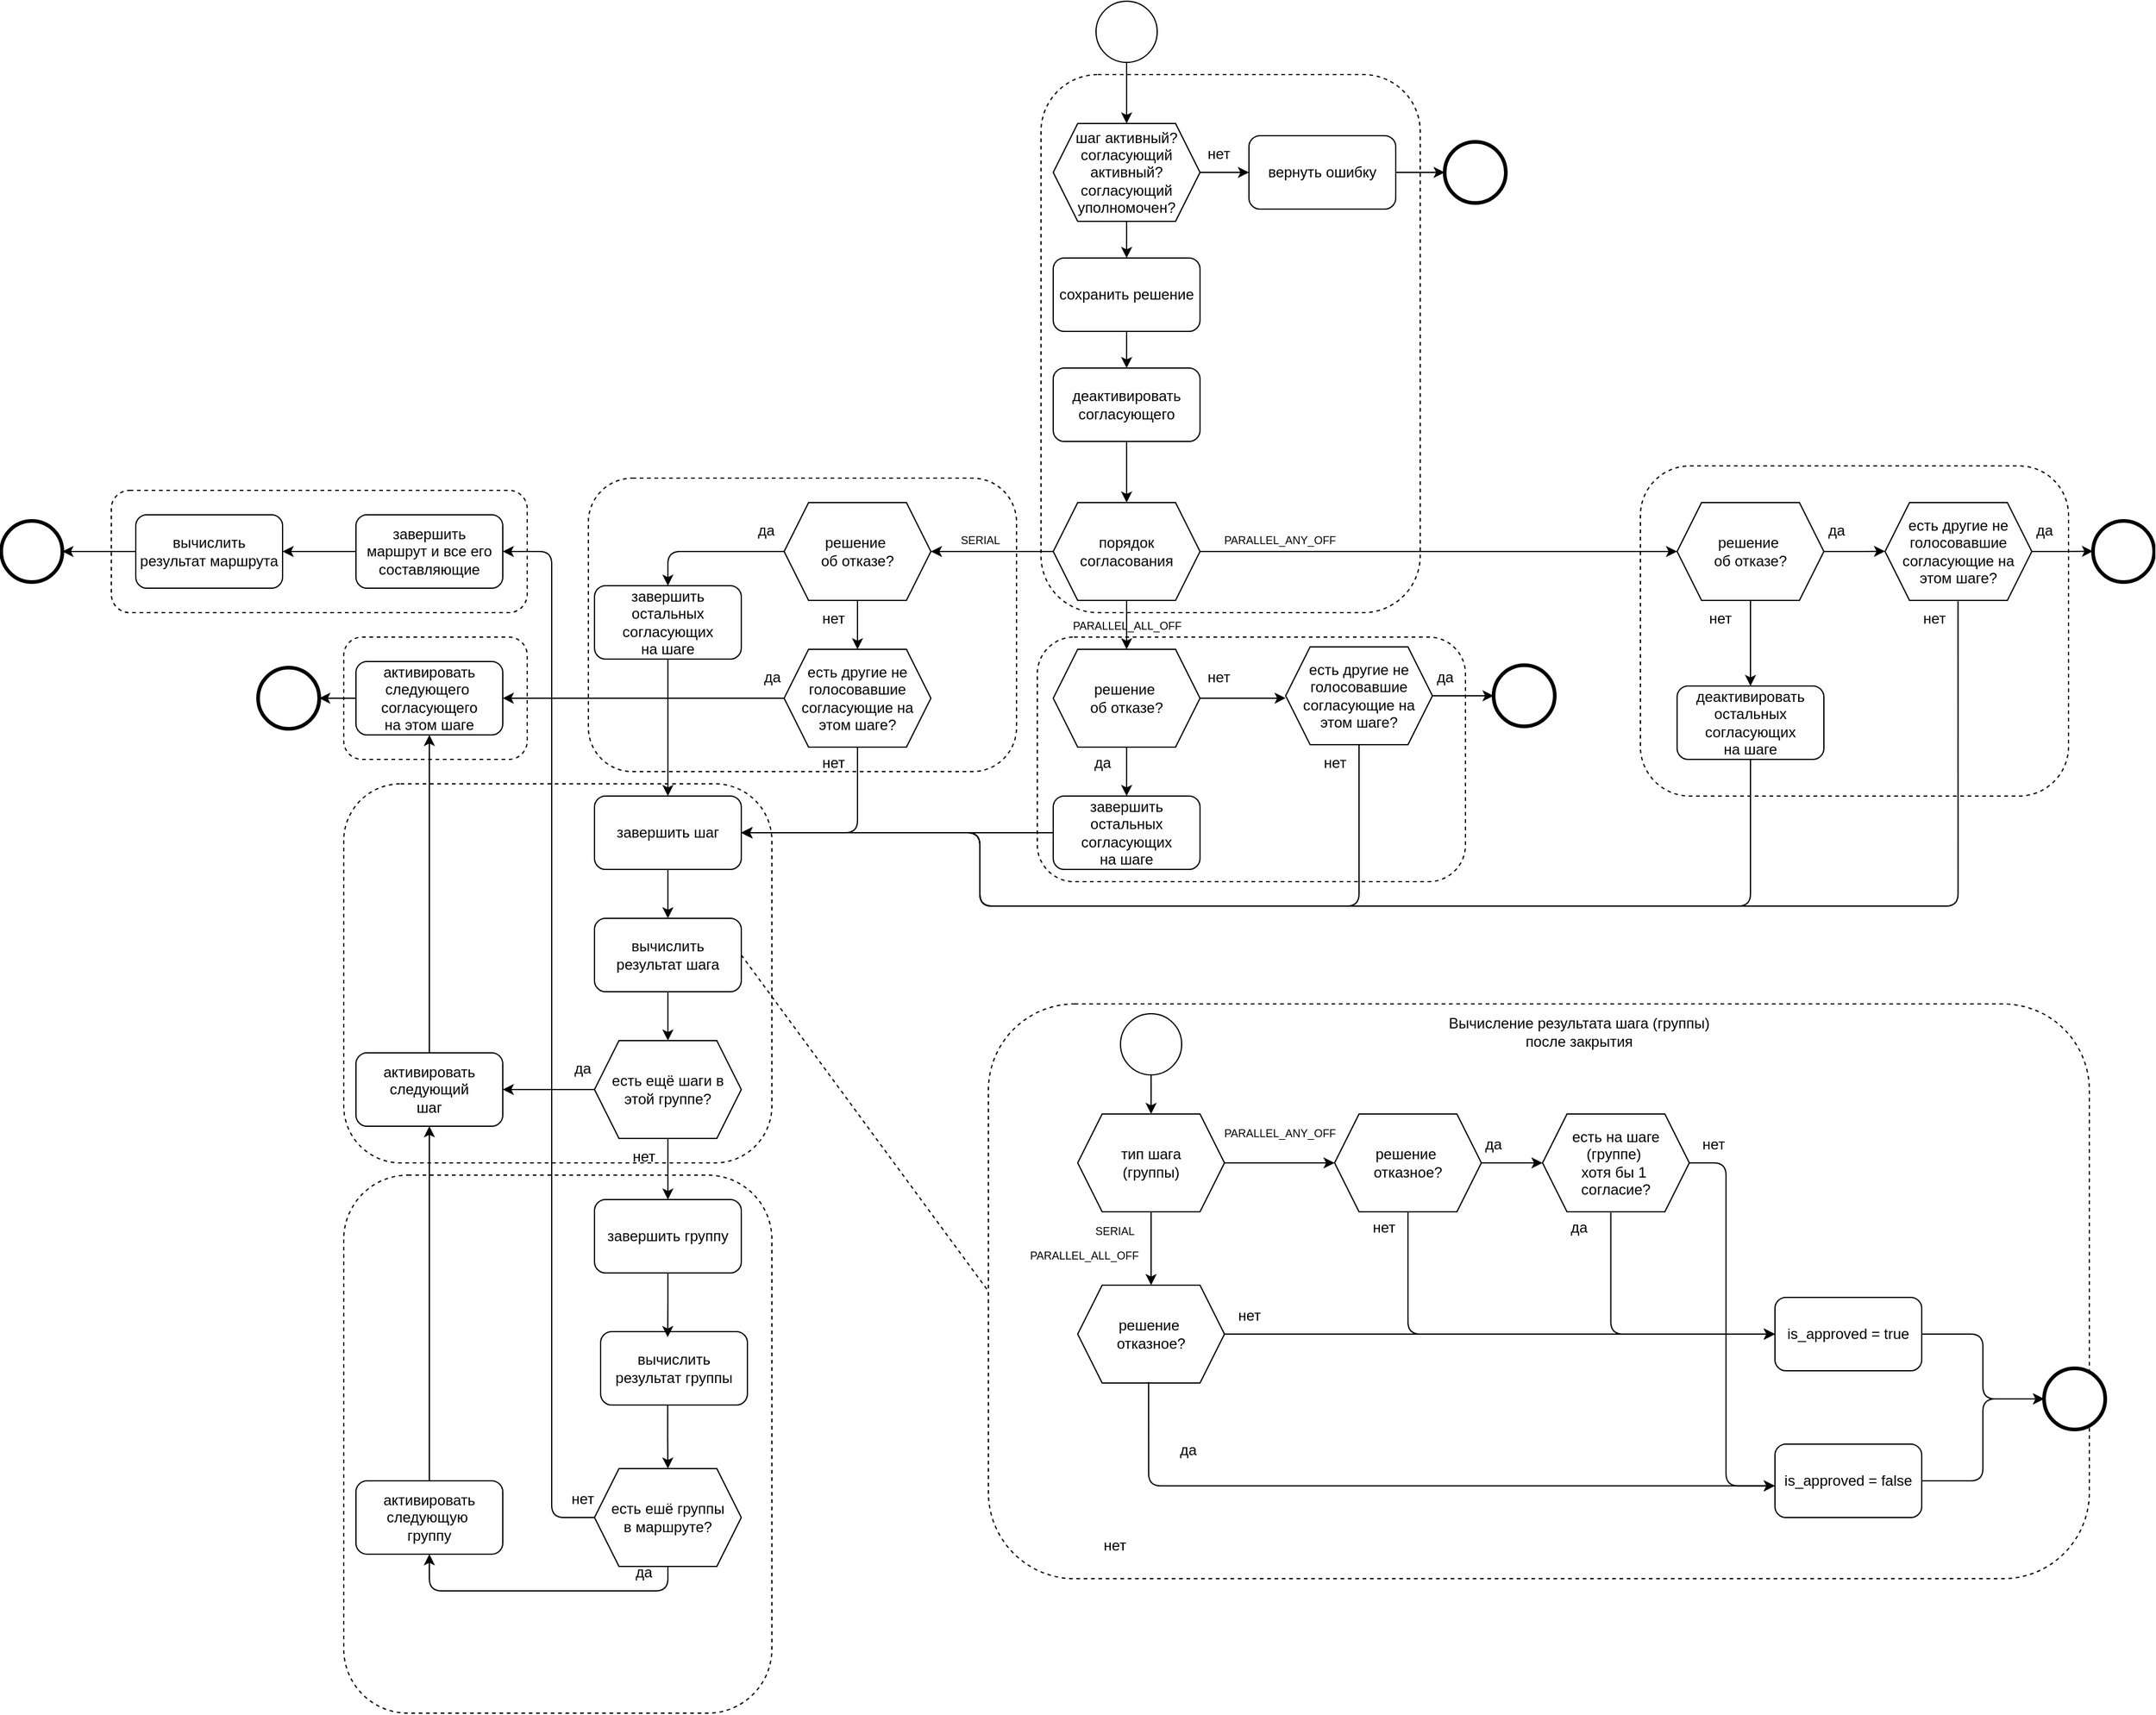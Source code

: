 <mxfile version="26.0.16">
  <diagram name="Page-1" id="2a216829-ef6e-dabb-86c1-c78162f3ba2b">
    <mxGraphModel dx="1700" dy="708" grid="1" gridSize="10" guides="1" tooltips="1" connect="1" arrows="1" fold="1" page="1" pageScale="1" pageWidth="850" pageHeight="1100" background="none" math="0" shadow="0">
      <root>
        <mxCell id="0" />
        <mxCell id="1" parent="0" />
        <mxCell id="W46r5qOGl9HjsOyR8-U1-98" value="" style="rounded=1;whiteSpace=wrap;html=1;fillColor=none;dashed=1;" parent="1" vertex="1">
          <mxGeometry x="-20" y="540" width="340" height="100" as="geometry" />
        </mxCell>
        <mxCell id="W46r5qOGl9HjsOyR8-U1-113" value="" style="rounded=1;whiteSpace=wrap;html=1;fillColor=none;dashed=1;" parent="1" vertex="1">
          <mxGeometry x="170" y="1100" width="350" height="440" as="geometry" />
        </mxCell>
        <mxCell id="W46r5qOGl9HjsOyR8-U1-155" value="" style="rounded=1;whiteSpace=wrap;html=1;fillColor=none;dashed=1;" parent="1" vertex="1">
          <mxGeometry x="697" y="960" width="900" height="470" as="geometry" />
        </mxCell>
        <mxCell id="W46r5qOGl9HjsOyR8-U1-109" value="" style="rounded=1;whiteSpace=wrap;html=1;fillColor=none;dashed=1;" parent="1" vertex="1">
          <mxGeometry x="170" y="780" width="350" height="310" as="geometry" />
        </mxCell>
        <mxCell id="W46r5qOGl9HjsOyR8-U1-106" value="" style="rounded=1;whiteSpace=wrap;html=1;fillColor=none;dashed=1;" parent="1" vertex="1">
          <mxGeometry x="170" y="660" width="150" height="100" as="geometry" />
        </mxCell>
        <mxCell id="W46r5qOGl9HjsOyR8-U1-96" value="" style="rounded=1;whiteSpace=wrap;html=1;fillColor=none;dashed=1;" parent="1" vertex="1">
          <mxGeometry x="370" y="530" width="350" height="240" as="geometry" />
        </mxCell>
        <mxCell id="W46r5qOGl9HjsOyR8-U1-95" value="" style="rounded=1;whiteSpace=wrap;html=1;fillColor=none;dashed=1;" parent="1" vertex="1">
          <mxGeometry x="737" y="660" width="350" height="200" as="geometry" />
        </mxCell>
        <mxCell id="W46r5qOGl9HjsOyR8-U1-94" value="" style="rounded=1;whiteSpace=wrap;html=1;fillColor=none;dashed=1;" parent="1" vertex="1">
          <mxGeometry x="1230" y="520" width="350" height="270" as="geometry" />
        </mxCell>
        <mxCell id="W46r5qOGl9HjsOyR8-U1-97" value="" style="rounded=1;whiteSpace=wrap;html=1;fillColor=none;dashed=1;" parent="1" vertex="1">
          <mxGeometry x="740" y="200" width="310" height="440" as="geometry" />
        </mxCell>
        <mxCell id="W46r5qOGl9HjsOyR8-U1-6" style="edgeStyle=orthogonalEdgeStyle;rounded=0;orthogonalLoop=1;jettySize=auto;html=1;entryX=0.5;entryY=0;entryDx=0;entryDy=0;" parent="1" source="7a84cebc1def654-1" target="W46r5qOGl9HjsOyR8-U1-3" edge="1">
          <mxGeometry relative="1" as="geometry" />
        </mxCell>
        <mxCell id="7a84cebc1def654-1" value="" style="shape=mxgraph.bpmn.shape;html=1;verticalLabelPosition=bottom;labelBackgroundColor=#ffffff;verticalAlign=top;perimeter=ellipsePerimeter;outline=standard;symbol=general;" parent="1" vertex="1">
          <mxGeometry x="785" y="140" width="50" height="50" as="geometry" />
        </mxCell>
        <mxCell id="7a84cebc1def654-26" value="" style="shape=mxgraph.bpmn.shape;html=1;verticalLabelPosition=bottom;labelBackgroundColor=#ffffff;verticalAlign=top;perimeter=ellipsePerimeter;outline=end;symbol=general;" parent="1" vertex="1">
          <mxGeometry x="1070" y="255.0" width="50" height="50" as="geometry" />
        </mxCell>
        <mxCell id="W46r5qOGl9HjsOyR8-U1-13" style="edgeStyle=orthogonalEdgeStyle;rounded=0;orthogonalLoop=1;jettySize=auto;html=1;entryX=0.5;entryY=0;entryDx=0;entryDy=0;exitX=0.5;exitY=1;exitDx=0;exitDy=0;" parent="1" source="W46r5qOGl9HjsOyR8-U1-102" target="W46r5qOGl9HjsOyR8-U1-12" edge="1">
          <mxGeometry relative="1" as="geometry" />
        </mxCell>
        <mxCell id="W46r5qOGl9HjsOyR8-U1-103" style="edgeStyle=orthogonalEdgeStyle;rounded=0;orthogonalLoop=1;jettySize=auto;html=1;entryX=0.5;entryY=0;entryDx=0;entryDy=0;" parent="1" source="W46r5qOGl9HjsOyR8-U1-1" target="W46r5qOGl9HjsOyR8-U1-102" edge="1">
          <mxGeometry relative="1" as="geometry" />
        </mxCell>
        <mxCell id="W46r5qOGl9HjsOyR8-U1-1" value="сохранить решение" style="rounded=1;whiteSpace=wrap;html=1;" parent="1" vertex="1">
          <mxGeometry x="750" y="350" width="120" height="60" as="geometry" />
        </mxCell>
        <mxCell id="W46r5qOGl9HjsOyR8-U1-5" style="edgeStyle=orthogonalEdgeStyle;rounded=0;orthogonalLoop=1;jettySize=auto;html=1;" parent="1" source="W46r5qOGl9HjsOyR8-U1-25" target="7a84cebc1def654-26" edge="1">
          <mxGeometry relative="1" as="geometry" />
        </mxCell>
        <mxCell id="W46r5qOGl9HjsOyR8-U1-3" value="шаг&amp;nbsp;&lt;span style=&quot;background-color: transparent; color: light-dark(rgb(0, 0, 0), rgb(255, 255, 255));&quot;&gt;активный?&lt;/span&gt;&lt;div&gt;&lt;span style=&quot;background-color: transparent; color: light-dark(rgb(0, 0, 0), rgb(255, 255, 255));&quot;&gt;согласующий&lt;/span&gt;&lt;/div&gt;&lt;div&gt;&lt;span style=&quot;background-color: transparent; color: light-dark(rgb(0, 0, 0), rgb(255, 255, 255));&quot;&gt;активный?&lt;/span&gt;&lt;/div&gt;&lt;div&gt;&lt;span style=&quot;background-color: transparent; color: light-dark(rgb(0, 0, 0), rgb(255, 255, 255));&quot;&gt;согласующий уполномочен?&lt;/span&gt;&lt;/div&gt;" style="shape=hexagon;perimeter=hexagonPerimeter2;whiteSpace=wrap;html=1;fixedSize=1;" parent="1" vertex="1">
          <mxGeometry x="750" y="240" width="120" height="80" as="geometry" />
        </mxCell>
        <mxCell id="W46r5qOGl9HjsOyR8-U1-4" value="нет" style="text;html=1;align=center;verticalAlign=middle;resizable=0;points=[];autosize=1;strokeColor=none;fillColor=none;" parent="1" vertex="1">
          <mxGeometry x="865" y="250" width="40" height="30" as="geometry" />
        </mxCell>
        <mxCell id="W46r5qOGl9HjsOyR8-U1-10" style="edgeStyle=orthogonalEdgeStyle;rounded=0;orthogonalLoop=1;jettySize=auto;html=1;entryX=0.5;entryY=0;entryDx=0;entryDy=0;" parent="1" source="W46r5qOGl9HjsOyR8-U1-3" target="W46r5qOGl9HjsOyR8-U1-1" edge="1">
          <mxGeometry relative="1" as="geometry">
            <mxPoint x="810" y="370" as="targetPoint" />
          </mxGeometry>
        </mxCell>
        <mxCell id="W46r5qOGl9HjsOyR8-U1-14" style="edgeStyle=orthogonalEdgeStyle;rounded=0;orthogonalLoop=1;jettySize=auto;html=1;exitX=1;exitY=0.5;exitDx=0;exitDy=0;entryX=0;entryY=0.5;entryDx=0;entryDy=0;" parent="1" source="W46r5qOGl9HjsOyR8-U1-12" target="W46r5qOGl9HjsOyR8-U1-79" edge="1">
          <mxGeometry relative="1" as="geometry">
            <mxPoint x="930" y="590" as="targetPoint" />
          </mxGeometry>
        </mxCell>
        <mxCell id="W46r5qOGl9HjsOyR8-U1-15" style="edgeStyle=orthogonalEdgeStyle;rounded=0;orthogonalLoop=1;jettySize=auto;html=1;" parent="1" source="W46r5qOGl9HjsOyR8-U1-12" edge="1">
          <mxGeometry relative="1" as="geometry">
            <mxPoint x="650" y="590" as="targetPoint" />
          </mxGeometry>
        </mxCell>
        <mxCell id="W46r5qOGl9HjsOyR8-U1-16" style="edgeStyle=orthogonalEdgeStyle;rounded=0;orthogonalLoop=1;jettySize=auto;html=1;exitX=0.5;exitY=1;exitDx=0;exitDy=0;entryX=0.5;entryY=0;entryDx=0;entryDy=0;" parent="1" source="W46r5qOGl9HjsOyR8-U1-12" target="W46r5qOGl9HjsOyR8-U1-60" edge="1">
          <mxGeometry relative="1" as="geometry">
            <mxPoint x="809" y="680" as="targetPoint" />
          </mxGeometry>
        </mxCell>
        <mxCell id="W46r5qOGl9HjsOyR8-U1-12" value="порядок согласования" style="shape=hexagon;perimeter=hexagonPerimeter2;whiteSpace=wrap;html=1;fixedSize=1;" parent="1" vertex="1">
          <mxGeometry x="750" y="550" width="120" height="80" as="geometry" />
        </mxCell>
        <mxCell id="W46r5qOGl9HjsOyR8-U1-17" value="&lt;font style=&quot;font-size: 9px;&quot;&gt;SERIAL&lt;/font&gt;" style="text;html=1;align=center;verticalAlign=middle;resizable=0;points=[];autosize=1;strokeColor=none;fillColor=none;" parent="1" vertex="1">
          <mxGeometry x="660" y="565" width="60" height="30" as="geometry" />
        </mxCell>
        <mxCell id="W46r5qOGl9HjsOyR8-U1-18" value="&lt;font style=&quot;font-size: 9px;&quot;&gt;PARALLEL_ANY_OFF&lt;/font&gt;" style="text;html=1;align=center;verticalAlign=middle;resizable=0;points=[];autosize=1;strokeColor=none;fillColor=none;" parent="1" vertex="1">
          <mxGeometry x="880" y="565" width="110" height="30" as="geometry" />
        </mxCell>
        <mxCell id="W46r5qOGl9HjsOyR8-U1-19" value="&lt;font style=&quot;font-size: 9px;&quot;&gt;PARALLEL_ALL_OFF&lt;/font&gt;" style="text;html=1;align=center;verticalAlign=middle;resizable=0;points=[];autosize=1;strokeColor=none;fillColor=none;" parent="1" vertex="1">
          <mxGeometry x="755" y="635" width="110" height="30" as="geometry" />
        </mxCell>
        <mxCell id="W46r5qOGl9HjsOyR8-U1-23" style="edgeStyle=orthogonalEdgeStyle;rounded=1;orthogonalLoop=1;jettySize=auto;html=1;entryX=0.5;entryY=0;entryDx=0;entryDy=0;curved=0;" parent="1" source="W46r5qOGl9HjsOyR8-U1-20" target="WteEzKpcJVDxRO8U5CB5-1" edge="1">
          <mxGeometry relative="1" as="geometry" />
        </mxCell>
        <mxCell id="W46r5qOGl9HjsOyR8-U1-32" style="edgeStyle=orthogonalEdgeStyle;rounded=0;orthogonalLoop=1;jettySize=auto;html=1;entryX=0.5;entryY=0;entryDx=0;entryDy=0;" parent="1" source="W46r5qOGl9HjsOyR8-U1-20" target="W46r5qOGl9HjsOyR8-U1-31" edge="1">
          <mxGeometry relative="1" as="geometry" />
        </mxCell>
        <mxCell id="W46r5qOGl9HjsOyR8-U1-20" value="решение&amp;nbsp;&lt;div&gt;об отказе?&lt;/div&gt;" style="shape=hexagon;perimeter=hexagonPerimeter2;whiteSpace=wrap;html=1;fixedSize=1;" parent="1" vertex="1">
          <mxGeometry x="530" y="550" width="120" height="80" as="geometry" />
        </mxCell>
        <mxCell id="W46r5qOGl9HjsOyR8-U1-21" value="" style="shape=mxgraph.bpmn.shape;html=1;verticalLabelPosition=bottom;labelBackgroundColor=#ffffff;verticalAlign=top;perimeter=ellipsePerimeter;outline=end;symbol=general;" parent="1" vertex="1">
          <mxGeometry x="-110" y="565" width="50" height="50" as="geometry" />
        </mxCell>
        <mxCell id="W46r5qOGl9HjsOyR8-U1-24" style="edgeStyle=orthogonalEdgeStyle;rounded=0;orthogonalLoop=1;jettySize=auto;html=1;entryX=1;entryY=0.5;entryDx=0;entryDy=0;" parent="1" source="W46r5qOGl9HjsOyR8-U1-170" target="W46r5qOGl9HjsOyR8-U1-21" edge="1">
          <mxGeometry relative="1" as="geometry" />
        </mxCell>
        <mxCell id="W46r5qOGl9HjsOyR8-U1-22" value="завершить&lt;div&gt;маршрут и все его составляющие&lt;/div&gt;" style="rounded=1;whiteSpace=wrap;html=1;" parent="1" vertex="1">
          <mxGeometry x="180" y="560" width="120" height="60" as="geometry" />
        </mxCell>
        <mxCell id="W46r5qOGl9HjsOyR8-U1-26" value="" style="edgeStyle=orthogonalEdgeStyle;rounded=0;orthogonalLoop=1;jettySize=auto;html=1;" parent="1" source="W46r5qOGl9HjsOyR8-U1-3" target="W46r5qOGl9HjsOyR8-U1-25" edge="1">
          <mxGeometry relative="1" as="geometry">
            <mxPoint x="870" y="280" as="sourcePoint" />
            <mxPoint x="1610" y="395" as="targetPoint" />
          </mxGeometry>
        </mxCell>
        <mxCell id="W46r5qOGl9HjsOyR8-U1-25" value="вернуть ошибку" style="rounded=1;whiteSpace=wrap;html=1;" parent="1" vertex="1">
          <mxGeometry x="910" y="250" width="120" height="60" as="geometry" />
        </mxCell>
        <mxCell id="W46r5qOGl9HjsOyR8-U1-30" value="да" style="text;html=1;align=center;verticalAlign=middle;resizable=0;points=[];autosize=1;strokeColor=none;fillColor=none;" parent="1" vertex="1">
          <mxGeometry x="495" y="558" width="40" height="30" as="geometry" />
        </mxCell>
        <mxCell id="W46r5qOGl9HjsOyR8-U1-35" style="edgeStyle=orthogonalEdgeStyle;rounded=0;orthogonalLoop=1;jettySize=auto;html=1;entryX=1;entryY=0.5;entryDx=0;entryDy=0;" parent="1" source="W46r5qOGl9HjsOyR8-U1-31" target="W46r5qOGl9HjsOyR8-U1-34" edge="1">
          <mxGeometry relative="1" as="geometry" />
        </mxCell>
        <mxCell id="W46r5qOGl9HjsOyR8-U1-38" style="edgeStyle=orthogonalEdgeStyle;rounded=1;orthogonalLoop=1;jettySize=auto;html=1;entryX=1;entryY=0.5;entryDx=0;entryDy=0;curved=0;" parent="1" source="W46r5qOGl9HjsOyR8-U1-31" target="W46r5qOGl9HjsOyR8-U1-55" edge="1">
          <mxGeometry relative="1" as="geometry">
            <mxPoint x="590" y="790" as="targetPoint" />
            <Array as="points">
              <mxPoint x="590" y="820" />
            </Array>
          </mxGeometry>
        </mxCell>
        <mxCell id="W46r5qOGl9HjsOyR8-U1-31" value="есть другие не голосовавшие согласующие на этом шаге?" style="shape=hexagon;perimeter=hexagonPerimeter2;whiteSpace=wrap;html=1;fixedSize=1;" parent="1" vertex="1">
          <mxGeometry x="530" y="670" width="120" height="80" as="geometry" />
        </mxCell>
        <mxCell id="W46r5qOGl9HjsOyR8-U1-33" value="нет" style="text;html=1;align=center;verticalAlign=middle;resizable=0;points=[];autosize=1;strokeColor=none;fillColor=none;" parent="1" vertex="1">
          <mxGeometry x="550" y="630" width="40" height="30" as="geometry" />
        </mxCell>
        <mxCell id="W46r5qOGl9HjsOyR8-U1-36" style="edgeStyle=orthogonalEdgeStyle;rounded=1;orthogonalLoop=1;jettySize=auto;html=1;entryX=1;entryY=0.5;entryDx=0;entryDy=0;curved=0;" parent="1" source="W46r5qOGl9HjsOyR8-U1-34" target="W46r5qOGl9HjsOyR8-U1-114" edge="1">
          <mxGeometry relative="1" as="geometry">
            <mxPoint x="60" y="618" as="targetPoint" />
          </mxGeometry>
        </mxCell>
        <mxCell id="W46r5qOGl9HjsOyR8-U1-34" value="активировать&lt;div&gt;следующего&amp;nbsp;&lt;/div&gt;&lt;div&gt;согласующего&lt;/div&gt;&lt;div&gt;на этом шаге&lt;/div&gt;" style="rounded=1;whiteSpace=wrap;html=1;" parent="1" vertex="1">
          <mxGeometry x="180" y="680" width="120" height="60" as="geometry" />
        </mxCell>
        <mxCell id="W46r5qOGl9HjsOyR8-U1-37" value="да" style="text;html=1;align=center;verticalAlign=middle;resizable=0;points=[];autosize=1;strokeColor=none;fillColor=none;" parent="1" vertex="1">
          <mxGeometry x="500" y="678" width="40" height="30" as="geometry" />
        </mxCell>
        <mxCell id="W46r5qOGl9HjsOyR8-U1-39" value="нет" style="text;html=1;align=center;verticalAlign=middle;resizable=0;points=[];autosize=1;strokeColor=none;fillColor=none;" parent="1" vertex="1">
          <mxGeometry x="550" y="748" width="40" height="30" as="geometry" />
        </mxCell>
        <mxCell id="W46r5qOGl9HjsOyR8-U1-41" style="edgeStyle=orthogonalEdgeStyle;rounded=0;orthogonalLoop=1;jettySize=auto;html=1;entryX=1;entryY=0.5;entryDx=0;entryDy=0;" parent="1" source="W46r5qOGl9HjsOyR8-U1-40" target="W46r5qOGl9HjsOyR8-U1-46" edge="1">
          <mxGeometry relative="1" as="geometry">
            <mxPoint x="450" y="1030" as="targetPoint" />
          </mxGeometry>
        </mxCell>
        <mxCell id="W46r5qOGl9HjsOyR8-U1-44" style="edgeStyle=orthogonalEdgeStyle;rounded=0;orthogonalLoop=1;jettySize=auto;html=1;exitX=0.5;exitY=1;exitDx=0;exitDy=0;" parent="1" source="W46r5qOGl9HjsOyR8-U1-40" edge="1">
          <mxGeometry relative="1" as="geometry">
            <mxPoint x="435" y="1120" as="targetPoint" />
          </mxGeometry>
        </mxCell>
        <mxCell id="W46r5qOGl9HjsOyR8-U1-40" value="есть ещё шаги в этой группе?" style="shape=hexagon;perimeter=hexagonPerimeter2;whiteSpace=wrap;html=1;fixedSize=1;" parent="1" vertex="1">
          <mxGeometry x="375" y="990" width="120" height="80" as="geometry" />
        </mxCell>
        <mxCell id="W46r5qOGl9HjsOyR8-U1-42" value="да" style="text;html=1;align=center;verticalAlign=middle;resizable=0;points=[];autosize=1;strokeColor=none;fillColor=none;" parent="1" vertex="1">
          <mxGeometry x="345" y="998" width="40" height="30" as="geometry" />
        </mxCell>
        <mxCell id="W46r5qOGl9HjsOyR8-U1-49" style="edgeStyle=orthogonalEdgeStyle;rounded=1;orthogonalLoop=1;jettySize=auto;html=1;entryX=0.5;entryY=1;entryDx=0;entryDy=0;exitX=0.5;exitY=1;exitDx=0;exitDy=0;curved=0;" parent="1" source="W46r5qOGl9HjsOyR8-U1-43" target="W46r5qOGl9HjsOyR8-U1-48" edge="1">
          <mxGeometry relative="1" as="geometry">
            <Array as="points">
              <mxPoint x="435" y="1440" />
              <mxPoint x="240" y="1440" />
            </Array>
          </mxGeometry>
        </mxCell>
        <mxCell id="W46r5qOGl9HjsOyR8-U1-52" style="edgeStyle=orthogonalEdgeStyle;rounded=1;orthogonalLoop=1;jettySize=auto;html=1;entryX=1;entryY=0.5;entryDx=0;entryDy=0;exitX=0;exitY=0.5;exitDx=0;exitDy=0;curved=0;" parent="1" source="W46r5qOGl9HjsOyR8-U1-43" target="W46r5qOGl9HjsOyR8-U1-22" edge="1">
          <mxGeometry relative="1" as="geometry">
            <Array as="points">
              <mxPoint x="340" y="1380" />
              <mxPoint x="340" y="590" />
            </Array>
          </mxGeometry>
        </mxCell>
        <mxCell id="W46r5qOGl9HjsOyR8-U1-43" value="есть ешё группы&lt;div&gt;в маршруте?&lt;/div&gt;" style="shape=hexagon;perimeter=hexagonPerimeter2;whiteSpace=wrap;html=1;fixedSize=1;" parent="1" vertex="1">
          <mxGeometry x="375" y="1340" width="120" height="80" as="geometry" />
        </mxCell>
        <mxCell id="W46r5qOGl9HjsOyR8-U1-45" value="нет" style="text;html=1;align=center;verticalAlign=middle;resizable=0;points=[];autosize=1;strokeColor=none;fillColor=none;" parent="1" vertex="1">
          <mxGeometry x="395" y="1070" width="40" height="30" as="geometry" />
        </mxCell>
        <mxCell id="W46r5qOGl9HjsOyR8-U1-47" style="edgeStyle=orthogonalEdgeStyle;rounded=0;orthogonalLoop=1;jettySize=auto;html=1;entryX=0.5;entryY=1;entryDx=0;entryDy=0;" parent="1" source="W46r5qOGl9HjsOyR8-U1-46" target="W46r5qOGl9HjsOyR8-U1-34" edge="1">
          <mxGeometry relative="1" as="geometry" />
        </mxCell>
        <mxCell id="W46r5qOGl9HjsOyR8-U1-46" value="активировать&lt;div&gt;следующий&lt;/div&gt;&lt;div&gt;шаг&lt;/div&gt;" style="rounded=1;whiteSpace=wrap;html=1;" parent="1" vertex="1">
          <mxGeometry x="180" y="1000" width="120" height="60" as="geometry" />
        </mxCell>
        <mxCell id="W46r5qOGl9HjsOyR8-U1-50" style="edgeStyle=orthogonalEdgeStyle;rounded=0;orthogonalLoop=1;jettySize=auto;html=1;entryX=0.5;entryY=1;entryDx=0;entryDy=0;" parent="1" source="W46r5qOGl9HjsOyR8-U1-48" target="W46r5qOGl9HjsOyR8-U1-46" edge="1">
          <mxGeometry relative="1" as="geometry" />
        </mxCell>
        <mxCell id="W46r5qOGl9HjsOyR8-U1-48" value="активировать&lt;div&gt;следующую&amp;nbsp;&lt;/div&gt;&lt;div&gt;группу&lt;/div&gt;" style="rounded=1;whiteSpace=wrap;html=1;" parent="1" vertex="1">
          <mxGeometry x="180" y="1350" width="120" height="60" as="geometry" />
        </mxCell>
        <mxCell id="W46r5qOGl9HjsOyR8-U1-51" value="да" style="text;html=1;align=center;verticalAlign=middle;resizable=0;points=[];autosize=1;strokeColor=none;fillColor=none;" parent="1" vertex="1">
          <mxGeometry x="395" y="1410" width="40" height="30" as="geometry" />
        </mxCell>
        <mxCell id="W46r5qOGl9HjsOyR8-U1-53" value="нет" style="text;html=1;align=center;verticalAlign=middle;resizable=0;points=[];autosize=1;strokeColor=none;fillColor=none;" parent="1" vertex="1">
          <mxGeometry x="345" y="1350" width="40" height="30" as="geometry" />
        </mxCell>
        <mxCell id="W46r5qOGl9HjsOyR8-U1-56" style="edgeStyle=orthogonalEdgeStyle;rounded=0;orthogonalLoop=1;jettySize=auto;html=1;exitX=0.5;exitY=1;exitDx=0;exitDy=0;" parent="1" source="W46r5qOGl9HjsOyR8-U1-119" target="W46r5qOGl9HjsOyR8-U1-40" edge="1">
          <mxGeometry relative="1" as="geometry" />
        </mxCell>
        <mxCell id="W46r5qOGl9HjsOyR8-U1-120" style="edgeStyle=orthogonalEdgeStyle;rounded=0;orthogonalLoop=1;jettySize=auto;html=1;exitX=0.5;exitY=1;exitDx=0;exitDy=0;entryX=0.5;entryY=0;entryDx=0;entryDy=0;" parent="1" source="W46r5qOGl9HjsOyR8-U1-55" target="W46r5qOGl9HjsOyR8-U1-119" edge="1">
          <mxGeometry relative="1" as="geometry" />
        </mxCell>
        <mxCell id="W46r5qOGl9HjsOyR8-U1-55" value="завершить шаг" style="rounded=1;whiteSpace=wrap;html=1;" parent="1" vertex="1">
          <mxGeometry x="375" y="790" width="120" height="60" as="geometry" />
        </mxCell>
        <mxCell id="W46r5qOGl9HjsOyR8-U1-58" style="edgeStyle=orthogonalEdgeStyle;rounded=0;orthogonalLoop=1;jettySize=auto;html=1;entryX=0.5;entryY=0;entryDx=0;entryDy=0;exitX=0.457;exitY=1.006;exitDx=0;exitDy=0;exitPerimeter=0;" parent="1" source="W46r5qOGl9HjsOyR8-U1-167" target="W46r5qOGl9HjsOyR8-U1-43" edge="1">
          <mxGeometry relative="1" as="geometry" />
        </mxCell>
        <mxCell id="W46r5qOGl9HjsOyR8-U1-57" value="завершить группу" style="rounded=1;whiteSpace=wrap;html=1;" parent="1" vertex="1">
          <mxGeometry x="375" y="1120" width="120" height="60" as="geometry" />
        </mxCell>
        <mxCell id="W46r5qOGl9HjsOyR8-U1-62" style="edgeStyle=orthogonalEdgeStyle;rounded=0;orthogonalLoop=1;jettySize=auto;html=1;exitX=0.5;exitY=1;exitDx=0;exitDy=0;" parent="1" source="W46r5qOGl9HjsOyR8-U1-60" target="W46r5qOGl9HjsOyR8-U1-92" edge="1">
          <mxGeometry relative="1" as="geometry">
            <mxPoint x="810" y="790" as="targetPoint" />
            <Array as="points" />
          </mxGeometry>
        </mxCell>
        <mxCell id="W46r5qOGl9HjsOyR8-U1-69" style="edgeStyle=orthogonalEdgeStyle;rounded=0;orthogonalLoop=1;jettySize=auto;html=1;exitX=1;exitY=0.5;exitDx=0;exitDy=0;" parent="1" source="W46r5qOGl9HjsOyR8-U1-60" edge="1">
          <mxGeometry relative="1" as="geometry">
            <mxPoint x="940" y="709.931" as="targetPoint" />
          </mxGeometry>
        </mxCell>
        <mxCell id="W46r5qOGl9HjsOyR8-U1-60" value="решение&amp;nbsp;&lt;div&gt;об отказе?&lt;/div&gt;" style="shape=hexagon;perimeter=hexagonPerimeter2;whiteSpace=wrap;html=1;fixedSize=1;" parent="1" vertex="1">
          <mxGeometry x="750" y="670" width="120" height="80" as="geometry" />
        </mxCell>
        <mxCell id="W46r5qOGl9HjsOyR8-U1-68" value="да" style="text;html=1;align=center;verticalAlign=middle;resizable=0;points=[];autosize=1;strokeColor=none;fillColor=none;" parent="1" vertex="1">
          <mxGeometry x="770" y="748" width="40" height="30" as="geometry" />
        </mxCell>
        <mxCell id="W46r5qOGl9HjsOyR8-U1-70" value="нет" style="text;html=1;align=center;verticalAlign=middle;resizable=0;points=[];autosize=1;strokeColor=none;fillColor=none;" parent="1" vertex="1">
          <mxGeometry x="865" y="678" width="40" height="30" as="geometry" />
        </mxCell>
        <mxCell id="W46r5qOGl9HjsOyR8-U1-74" style="edgeStyle=orthogonalEdgeStyle;rounded=1;orthogonalLoop=1;jettySize=auto;html=1;exitX=0.5;exitY=1;exitDx=0;exitDy=0;entryX=1;entryY=0.5;entryDx=0;entryDy=0;curved=0;" parent="1" source="W46r5qOGl9HjsOyR8-U1-73" target="W46r5qOGl9HjsOyR8-U1-55" edge="1">
          <mxGeometry relative="1" as="geometry">
            <Array as="points">
              <mxPoint x="1000" y="880" />
              <mxPoint x="690" y="880" />
              <mxPoint x="690" y="820" />
            </Array>
          </mxGeometry>
        </mxCell>
        <mxCell id="W46r5qOGl9HjsOyR8-U1-77" style="edgeStyle=orthogonalEdgeStyle;rounded=0;orthogonalLoop=1;jettySize=auto;html=1;entryX=0;entryY=0.5;entryDx=0;entryDy=0;" parent="1" source="W46r5qOGl9HjsOyR8-U1-73" target="W46r5qOGl9HjsOyR8-U1-76" edge="1">
          <mxGeometry relative="1" as="geometry" />
        </mxCell>
        <mxCell id="W46r5qOGl9HjsOyR8-U1-73" value="есть другие не голосовавшие согласующие на этом шаге?" style="shape=hexagon;perimeter=hexagonPerimeter2;whiteSpace=wrap;html=1;fixedSize=1;" parent="1" vertex="1">
          <mxGeometry x="940" y="668" width="120" height="80" as="geometry" />
        </mxCell>
        <mxCell id="W46r5qOGl9HjsOyR8-U1-75" value="нет" style="text;html=1;align=center;verticalAlign=middle;resizable=0;points=[];autosize=1;strokeColor=none;fillColor=none;" parent="1" vertex="1">
          <mxGeometry x="960" y="748" width="40" height="30" as="geometry" />
        </mxCell>
        <mxCell id="W46r5qOGl9HjsOyR8-U1-76" value="" style="shape=mxgraph.bpmn.shape;html=1;verticalLabelPosition=bottom;labelBackgroundColor=#ffffff;verticalAlign=top;perimeter=ellipsePerimeter;outline=end;symbol=general;" parent="1" vertex="1">
          <mxGeometry x="1110" y="683" width="50" height="50" as="geometry" />
        </mxCell>
        <mxCell id="W46r5qOGl9HjsOyR8-U1-78" value="да" style="text;html=1;align=center;verticalAlign=middle;resizable=0;points=[];autosize=1;strokeColor=none;fillColor=none;" parent="1" vertex="1">
          <mxGeometry x="1050" y="678" width="40" height="30" as="geometry" />
        </mxCell>
        <mxCell id="W46r5qOGl9HjsOyR8-U1-81" style="edgeStyle=orthogonalEdgeStyle;rounded=1;orthogonalLoop=1;jettySize=auto;html=1;exitX=0.5;exitY=1;exitDx=0;exitDy=0;entryX=1;entryY=0.5;entryDx=0;entryDy=0;curved=0;" parent="1" source="W46r5qOGl9HjsOyR8-U1-104" target="W46r5qOGl9HjsOyR8-U1-55" edge="1">
          <mxGeometry relative="1" as="geometry">
            <mxPoint x="850" y="820" as="targetPoint" />
            <Array as="points">
              <mxPoint x="1320" y="880" />
              <mxPoint x="690" y="880" />
              <mxPoint x="690" y="820" />
            </Array>
          </mxGeometry>
        </mxCell>
        <mxCell id="W46r5qOGl9HjsOyR8-U1-83" style="edgeStyle=orthogonalEdgeStyle;rounded=0;orthogonalLoop=1;jettySize=auto;html=1;exitX=1;exitY=0.5;exitDx=0;exitDy=0;" parent="1" source="W46r5qOGl9HjsOyR8-U1-79" edge="1">
          <mxGeometry relative="1" as="geometry">
            <mxPoint x="1430" y="589.833" as="targetPoint" />
          </mxGeometry>
        </mxCell>
        <mxCell id="W46r5qOGl9HjsOyR8-U1-105" style="edgeStyle=orthogonalEdgeStyle;rounded=0;orthogonalLoop=1;jettySize=auto;html=1;entryX=0.5;entryY=0;entryDx=0;entryDy=0;" parent="1" source="W46r5qOGl9HjsOyR8-U1-79" target="W46r5qOGl9HjsOyR8-U1-104" edge="1">
          <mxGeometry relative="1" as="geometry" />
        </mxCell>
        <mxCell id="W46r5qOGl9HjsOyR8-U1-79" value="решение&amp;nbsp;&lt;div&gt;об отказе?&lt;/div&gt;" style="shape=hexagon;perimeter=hexagonPerimeter2;whiteSpace=wrap;html=1;fixedSize=1;" parent="1" vertex="1">
          <mxGeometry x="1260" y="550" width="120" height="80" as="geometry" />
        </mxCell>
        <mxCell id="W46r5qOGl9HjsOyR8-U1-82" value="нет" style="text;html=1;align=center;verticalAlign=middle;resizable=0;points=[];autosize=1;strokeColor=none;fillColor=none;" parent="1" vertex="1">
          <mxGeometry x="1275" y="630" width="40" height="30" as="geometry" />
        </mxCell>
        <mxCell id="W46r5qOGl9HjsOyR8-U1-84" value="да" style="text;html=1;align=center;verticalAlign=middle;resizable=0;points=[];autosize=1;strokeColor=none;fillColor=none;" parent="1" vertex="1">
          <mxGeometry x="1370" y="558" width="40" height="30" as="geometry" />
        </mxCell>
        <mxCell id="W46r5qOGl9HjsOyR8-U1-87" style="edgeStyle=orthogonalEdgeStyle;rounded=1;orthogonalLoop=1;jettySize=auto;html=1;entryX=1;entryY=0.5;entryDx=0;entryDy=0;curved=0;exitX=0.992;exitY=0.022;exitDx=0;exitDy=0;exitPerimeter=0;" parent="1" source="W46r5qOGl9HjsOyR8-U1-88" target="W46r5qOGl9HjsOyR8-U1-55" edge="1">
          <mxGeometry relative="1" as="geometry">
            <Array as="points">
              <mxPoint x="1490" y="880" />
              <mxPoint x="690" y="880" />
              <mxPoint x="690" y="820" />
            </Array>
          </mxGeometry>
        </mxCell>
        <mxCell id="W46r5qOGl9HjsOyR8-U1-89" style="edgeStyle=orthogonalEdgeStyle;rounded=0;orthogonalLoop=1;jettySize=auto;html=1;exitX=1;exitY=0.5;exitDx=0;exitDy=0;" parent="1" source="W46r5qOGl9HjsOyR8-U1-86" edge="1">
          <mxGeometry relative="1" as="geometry">
            <mxPoint x="1600" y="589.833" as="targetPoint" />
          </mxGeometry>
        </mxCell>
        <mxCell id="W46r5qOGl9HjsOyR8-U1-86" value="есть другие не голосовавшие согласующие на этом шаге?" style="shape=hexagon;perimeter=hexagonPerimeter2;whiteSpace=wrap;html=1;fixedSize=1;" parent="1" vertex="1">
          <mxGeometry x="1430" y="550" width="120" height="80" as="geometry" />
        </mxCell>
        <mxCell id="W46r5qOGl9HjsOyR8-U1-88" value="нет" style="text;html=1;align=center;verticalAlign=middle;resizable=0;points=[];autosize=1;strokeColor=none;fillColor=none;" parent="1" vertex="1">
          <mxGeometry x="1450" y="630" width="40" height="30" as="geometry" />
        </mxCell>
        <mxCell id="W46r5qOGl9HjsOyR8-U1-90" value="да" style="text;html=1;align=center;verticalAlign=middle;resizable=0;points=[];autosize=1;strokeColor=none;fillColor=none;" parent="1" vertex="1">
          <mxGeometry x="1540" y="558" width="40" height="30" as="geometry" />
        </mxCell>
        <mxCell id="W46r5qOGl9HjsOyR8-U1-91" value="" style="shape=mxgraph.bpmn.shape;html=1;verticalLabelPosition=bottom;labelBackgroundColor=#ffffff;verticalAlign=top;perimeter=ellipsePerimeter;outline=end;symbol=general;" parent="1" vertex="1">
          <mxGeometry x="1600" y="565" width="50" height="50" as="geometry" />
        </mxCell>
        <mxCell id="W46r5qOGl9HjsOyR8-U1-93" style="edgeStyle=orthogonalEdgeStyle;rounded=0;orthogonalLoop=1;jettySize=auto;html=1;entryX=1;entryY=0.5;entryDx=0;entryDy=0;" parent="1" source="W46r5qOGl9HjsOyR8-U1-92" target="W46r5qOGl9HjsOyR8-U1-55" edge="1">
          <mxGeometry relative="1" as="geometry" />
        </mxCell>
        <mxCell id="W46r5qOGl9HjsOyR8-U1-92" value="завершить&lt;div&gt;остальных согласующих&lt;/div&gt;&lt;div&gt;на шаге&lt;/div&gt;" style="rounded=1;whiteSpace=wrap;html=1;" parent="1" vertex="1">
          <mxGeometry x="750" y="790" width="120" height="60" as="geometry" />
        </mxCell>
        <mxCell id="W46r5qOGl9HjsOyR8-U1-102" value="&lt;div&gt;деактивировать&lt;/div&gt;&lt;div&gt;согласующего&lt;/div&gt;" style="rounded=1;whiteSpace=wrap;html=1;" parent="1" vertex="1">
          <mxGeometry x="750" y="440" width="120" height="60" as="geometry" />
        </mxCell>
        <mxCell id="W46r5qOGl9HjsOyR8-U1-104" value="деактивировать&lt;div&gt;остальных согласующих&lt;/div&gt;&lt;div&gt;на шаге&lt;/div&gt;" style="rounded=1;whiteSpace=wrap;html=1;" parent="1" vertex="1">
          <mxGeometry x="1260" y="700" width="120" height="60" as="geometry" />
        </mxCell>
        <mxCell id="W46r5qOGl9HjsOyR8-U1-114" value="" style="shape=mxgraph.bpmn.shape;html=1;verticalLabelPosition=bottom;labelBackgroundColor=#ffffff;verticalAlign=top;perimeter=ellipsePerimeter;outline=end;symbol=general;" parent="1" vertex="1">
          <mxGeometry x="100" y="685" width="50" height="50" as="geometry" />
        </mxCell>
        <mxCell id="W46r5qOGl9HjsOyR8-U1-156" style="edgeStyle=orthogonalEdgeStyle;rounded=0;orthogonalLoop=1;jettySize=auto;html=1;entryX=0.5;entryY=0;entryDx=0;entryDy=0;" parent="1" source="W46r5qOGl9HjsOyR8-U1-116" target="W46r5qOGl9HjsOyR8-U1-118" edge="1">
          <mxGeometry relative="1" as="geometry" />
        </mxCell>
        <mxCell id="W46r5qOGl9HjsOyR8-U1-116" value="" style="shape=mxgraph.bpmn.shape;html=1;verticalLabelPosition=bottom;labelBackgroundColor=#ffffff;verticalAlign=top;perimeter=ellipsePerimeter;outline=standard;symbol=general;" parent="1" vertex="1">
          <mxGeometry x="805" y="968" width="50" height="50" as="geometry" />
        </mxCell>
        <mxCell id="W46r5qOGl9HjsOyR8-U1-125" style="edgeStyle=orthogonalEdgeStyle;rounded=0;orthogonalLoop=1;jettySize=auto;html=1;entryX=0;entryY=0.5;entryDx=0;entryDy=0;" parent="1" source="W46r5qOGl9HjsOyR8-U1-118" target="W46r5qOGl9HjsOyR8-U1-124" edge="1">
          <mxGeometry relative="1" as="geometry" />
        </mxCell>
        <mxCell id="W46r5qOGl9HjsOyR8-U1-118" value="тип шага&lt;div&gt;(группы)&lt;/div&gt;" style="shape=hexagon;perimeter=hexagonPerimeter2;whiteSpace=wrap;html=1;fixedSize=1;" parent="1" vertex="1">
          <mxGeometry x="770" y="1050" width="120" height="80" as="geometry" />
        </mxCell>
        <mxCell id="W46r5qOGl9HjsOyR8-U1-119" value="вычислить&lt;div&gt;результат шага&lt;/div&gt;" style="rounded=1;whiteSpace=wrap;html=1;" parent="1" vertex="1">
          <mxGeometry x="375" y="890" width="120" height="60" as="geometry" />
        </mxCell>
        <mxCell id="W46r5qOGl9HjsOyR8-U1-121" value="&lt;font style=&quot;font-size: 9px;&quot;&gt;PARALLEL_ANY_OFF&lt;/font&gt;" style="text;html=1;align=center;verticalAlign=middle;resizable=0;points=[];autosize=1;strokeColor=none;fillColor=none;" parent="1" vertex="1">
          <mxGeometry x="880" y="1050" width="110" height="30" as="geometry" />
        </mxCell>
        <mxCell id="W46r5qOGl9HjsOyR8-U1-122" value="&lt;font style=&quot;font-size: 9px;&quot;&gt;SERIAL&lt;/font&gt;" style="text;html=1;align=center;verticalAlign=middle;resizable=0;points=[];autosize=1;strokeColor=none;fillColor=none;" parent="1" vertex="1">
          <mxGeometry x="770" y="1130" width="60" height="30" as="geometry" />
        </mxCell>
        <mxCell id="W46r5qOGl9HjsOyR8-U1-123" value="&lt;font style=&quot;font-size: 9px;&quot;&gt;PARALLEL_ALL_OFF&lt;/font&gt;" style="text;html=1;align=center;verticalAlign=middle;resizable=0;points=[];autosize=1;strokeColor=none;fillColor=none;" parent="1" vertex="1">
          <mxGeometry x="720" y="1150" width="110" height="30" as="geometry" />
        </mxCell>
        <mxCell id="W46r5qOGl9HjsOyR8-U1-127" style="edgeStyle=orthogonalEdgeStyle;rounded=0;orthogonalLoop=1;jettySize=auto;html=1;entryX=0;entryY=0.5;entryDx=0;entryDy=0;" parent="1" source="W46r5qOGl9HjsOyR8-U1-124" target="W46r5qOGl9HjsOyR8-U1-126" edge="1">
          <mxGeometry relative="1" as="geometry" />
        </mxCell>
        <mxCell id="W46r5qOGl9HjsOyR8-U1-141" style="edgeStyle=orthogonalEdgeStyle;rounded=1;orthogonalLoop=1;jettySize=auto;html=1;exitX=0.5;exitY=1;exitDx=0;exitDy=0;entryX=0;entryY=0.5;entryDx=0;entryDy=0;curved=0;" parent="1" source="W46r5qOGl9HjsOyR8-U1-124" target="W46r5qOGl9HjsOyR8-U1-132" edge="1">
          <mxGeometry relative="1" as="geometry">
            <mxPoint x="1210" y="1230" as="targetPoint" />
            <Array as="points">
              <mxPoint x="1040" y="1230" />
            </Array>
          </mxGeometry>
        </mxCell>
        <mxCell id="W46r5qOGl9HjsOyR8-U1-124" value="решение&amp;nbsp;&lt;div&gt;отказное?&lt;/div&gt;" style="shape=hexagon;perimeter=hexagonPerimeter2;whiteSpace=wrap;html=1;fixedSize=1;" parent="1" vertex="1">
          <mxGeometry x="980" y="1050" width="120" height="80" as="geometry" />
        </mxCell>
        <mxCell id="W46r5qOGl9HjsOyR8-U1-133" style="edgeStyle=orthogonalEdgeStyle;rounded=1;orthogonalLoop=1;jettySize=auto;html=1;entryX=0;entryY=0.568;entryDx=0;entryDy=0;curved=0;entryPerimeter=0;" parent="1" source="W46r5qOGl9HjsOyR8-U1-126" target="W46r5qOGl9HjsOyR8-U1-129" edge="1">
          <mxGeometry relative="1" as="geometry">
            <Array as="points">
              <mxPoint x="1300" y="1090" />
              <mxPoint x="1300" y="1354" />
            </Array>
          </mxGeometry>
        </mxCell>
        <mxCell id="W46r5qOGl9HjsOyR8-U1-143" style="edgeStyle=orthogonalEdgeStyle;rounded=1;orthogonalLoop=1;jettySize=auto;html=1;entryX=0;entryY=0.5;entryDx=0;entryDy=0;exitX=0.465;exitY=1.008;exitDx=0;exitDy=0;exitPerimeter=0;curved=0;" parent="1" source="W46r5qOGl9HjsOyR8-U1-126" target="W46r5qOGl9HjsOyR8-U1-132" edge="1">
          <mxGeometry relative="1" as="geometry" />
        </mxCell>
        <mxCell id="W46r5qOGl9HjsOyR8-U1-126" value="есть на шаге (группе)&amp;nbsp;&lt;div&gt;хотя бы 1&amp;nbsp;&lt;/div&gt;&lt;div&gt;согласие?&lt;/div&gt;" style="shape=hexagon;perimeter=hexagonPerimeter2;whiteSpace=wrap;html=1;fixedSize=1;" parent="1" vertex="1">
          <mxGeometry x="1150" y="1050" width="120" height="80" as="geometry" />
        </mxCell>
        <mxCell id="W46r5qOGl9HjsOyR8-U1-154" style="edgeStyle=orthogonalEdgeStyle;rounded=1;orthogonalLoop=1;jettySize=auto;html=1;entryX=0;entryY=0.5;entryDx=0;entryDy=0;curved=0;" parent="1" source="W46r5qOGl9HjsOyR8-U1-129" target="W46r5qOGl9HjsOyR8-U1-134" edge="1">
          <mxGeometry relative="1" as="geometry" />
        </mxCell>
        <mxCell id="W46r5qOGl9HjsOyR8-U1-129" value="is_approved = false" style="rounded=1;whiteSpace=wrap;html=1;" parent="1" vertex="1">
          <mxGeometry x="1340" y="1320" width="120" height="60" as="geometry" />
        </mxCell>
        <mxCell id="W46r5qOGl9HjsOyR8-U1-131" value="да" style="text;html=1;align=center;verticalAlign=middle;whiteSpace=wrap;rounded=0;" parent="1" vertex="1">
          <mxGeometry x="1150" y="1128" width="60" height="30" as="geometry" />
        </mxCell>
        <mxCell id="W46r5qOGl9HjsOyR8-U1-135" style="edgeStyle=orthogonalEdgeStyle;rounded=1;orthogonalLoop=1;jettySize=auto;html=1;curved=0;entryX=0;entryY=0.5;entryDx=0;entryDy=0;" parent="1" source="W46r5qOGl9HjsOyR8-U1-132" target="W46r5qOGl9HjsOyR8-U1-134" edge="1">
          <mxGeometry relative="1" as="geometry">
            <mxPoint x="1560.0" y="1315.0" as="targetPoint" />
            <Array as="points">
              <mxPoint x="1510" y="1230" />
              <mxPoint x="1510" y="1283" />
            </Array>
          </mxGeometry>
        </mxCell>
        <mxCell id="W46r5qOGl9HjsOyR8-U1-132" value="is_approved = true" style="rounded=1;whiteSpace=wrap;html=1;" parent="1" vertex="1">
          <mxGeometry x="1340" y="1200" width="120" height="60" as="geometry" />
        </mxCell>
        <mxCell id="W46r5qOGl9HjsOyR8-U1-134" value="" style="shape=mxgraph.bpmn.shape;html=1;verticalLabelPosition=bottom;labelBackgroundColor=#ffffff;verticalAlign=top;perimeter=ellipsePerimeter;outline=end;symbol=general;" parent="1" vertex="1">
          <mxGeometry x="1560" y="1258" width="50" height="50" as="geometry" />
        </mxCell>
        <mxCell id="W46r5qOGl9HjsOyR8-U1-137" value="да" style="text;html=1;align=center;verticalAlign=middle;whiteSpace=wrap;rounded=0;" parent="1" vertex="1">
          <mxGeometry x="1080" y="1060" width="60" height="30" as="geometry" />
        </mxCell>
        <mxCell id="W46r5qOGl9HjsOyR8-U1-138" value="нет" style="text;html=1;align=center;verticalAlign=middle;whiteSpace=wrap;rounded=0;" parent="1" vertex="1">
          <mxGeometry x="1260" y="1060" width="60" height="30" as="geometry" />
        </mxCell>
        <mxCell id="W46r5qOGl9HjsOyR8-U1-142" value="нет" style="text;html=1;align=center;verticalAlign=middle;resizable=0;points=[];autosize=1;strokeColor=none;fillColor=none;" parent="1" vertex="1">
          <mxGeometry x="1000" y="1128" width="40" height="30" as="geometry" />
        </mxCell>
        <mxCell id="W46r5qOGl9HjsOyR8-U1-146" style="edgeStyle=orthogonalEdgeStyle;rounded=1;orthogonalLoop=1;jettySize=auto;html=1;entryX=0;entryY=0.5;entryDx=0;entryDy=0;curved=0;" parent="1" source="W46r5qOGl9HjsOyR8-U1-144" target="W46r5qOGl9HjsOyR8-U1-132" edge="1">
          <mxGeometry relative="1" as="geometry">
            <Array as="points">
              <mxPoint x="1170" y="1230" />
              <mxPoint x="1170" y="1230" />
            </Array>
          </mxGeometry>
        </mxCell>
        <mxCell id="W46r5qOGl9HjsOyR8-U1-144" value="решение&amp;nbsp;&lt;div&gt;отказное?&lt;/div&gt;" style="shape=hexagon;perimeter=hexagonPerimeter2;whiteSpace=wrap;html=1;fixedSize=1;" parent="1" vertex="1">
          <mxGeometry x="770" y="1190" width="120" height="80" as="geometry" />
        </mxCell>
        <mxCell id="W46r5qOGl9HjsOyR8-U1-145" style="edgeStyle=orthogonalEdgeStyle;rounded=0;orthogonalLoop=1;jettySize=auto;html=1;entryX=0.5;entryY=0;entryDx=0;entryDy=0;" parent="1" source="W46r5qOGl9HjsOyR8-U1-118" target="W46r5qOGl9HjsOyR8-U1-144" edge="1">
          <mxGeometry relative="1" as="geometry" />
        </mxCell>
        <mxCell id="W46r5qOGl9HjsOyR8-U1-147" value="да" style="text;html=1;align=center;verticalAlign=middle;resizable=0;points=[];autosize=1;strokeColor=none;fillColor=none;" parent="1" vertex="1">
          <mxGeometry x="840" y="1310" width="40" height="30" as="geometry" />
        </mxCell>
        <mxCell id="W46r5qOGl9HjsOyR8-U1-149" value="нет" style="text;html=1;align=center;verticalAlign=middle;resizable=0;points=[];autosize=1;strokeColor=none;fillColor=none;" parent="1" vertex="1">
          <mxGeometry x="890" y="1200" width="40" height="30" as="geometry" />
        </mxCell>
        <mxCell id="W46r5qOGl9HjsOyR8-U1-157" value="" style="endArrow=none;dashed=1;html=1;rounded=0;exitX=1;exitY=0.5;exitDx=0;exitDy=0;entryX=0;entryY=0.5;entryDx=0;entryDy=0;" parent="1" source="W46r5qOGl9HjsOyR8-U1-119" target="W46r5qOGl9HjsOyR8-U1-155" edge="1">
          <mxGeometry width="50" height="50" relative="1" as="geometry">
            <mxPoint x="1100" y="1210" as="sourcePoint" />
            <mxPoint x="1150" y="1160" as="targetPoint" />
          </mxGeometry>
        </mxCell>
        <mxCell id="W46r5qOGl9HjsOyR8-U1-164" value="нет" style="text;html=1;align=center;verticalAlign=middle;resizable=0;points=[];autosize=1;strokeColor=none;fillColor=none;" parent="1" vertex="1">
          <mxGeometry x="780" y="1388" width="40" height="30" as="geometry" />
        </mxCell>
        <mxCell id="W46r5qOGl9HjsOyR8-U1-166" value="Вычисление результата шага (группы) после закрытия" style="text;html=1;align=center;verticalAlign=middle;whiteSpace=wrap;rounded=0;" parent="1" vertex="1">
          <mxGeometry x="1065" y="968" width="230" height="30" as="geometry" />
        </mxCell>
        <mxCell id="W46r5qOGl9HjsOyR8-U1-167" value="вычислить&lt;div&gt;результат группы&lt;/div&gt;" style="rounded=1;whiteSpace=wrap;html=1;" parent="1" vertex="1">
          <mxGeometry x="380" y="1228" width="120" height="60" as="geometry" />
        </mxCell>
        <mxCell id="W46r5qOGl9HjsOyR8-U1-169" style="edgeStyle=orthogonalEdgeStyle;rounded=0;orthogonalLoop=1;jettySize=auto;html=1;entryX=0.457;entryY=0.075;entryDx=0;entryDy=0;entryPerimeter=0;" parent="1" source="W46r5qOGl9HjsOyR8-U1-57" target="W46r5qOGl9HjsOyR8-U1-167" edge="1">
          <mxGeometry relative="1" as="geometry" />
        </mxCell>
        <mxCell id="W46r5qOGl9HjsOyR8-U1-171" value="" style="edgeStyle=orthogonalEdgeStyle;rounded=0;orthogonalLoop=1;jettySize=auto;html=1;entryX=1;entryY=0.5;entryDx=0;entryDy=0;" parent="1" source="W46r5qOGl9HjsOyR8-U1-22" target="W46r5qOGl9HjsOyR8-U1-170" edge="1">
          <mxGeometry relative="1" as="geometry">
            <mxPoint x="180" y="590" as="sourcePoint" />
            <mxPoint x="-60" y="590" as="targetPoint" />
          </mxGeometry>
        </mxCell>
        <mxCell id="W46r5qOGl9HjsOyR8-U1-170" value="вычислить&lt;div&gt;результат маршрута&lt;/div&gt;" style="rounded=1;whiteSpace=wrap;html=1;" parent="1" vertex="1">
          <mxGeometry y="560" width="120" height="60" as="geometry" />
        </mxCell>
        <mxCell id="WteEzKpcJVDxRO8U5CB5-2" style="edgeStyle=orthogonalEdgeStyle;rounded=0;orthogonalLoop=1;jettySize=auto;html=1;" parent="1" source="WteEzKpcJVDxRO8U5CB5-1" target="W46r5qOGl9HjsOyR8-U1-55" edge="1">
          <mxGeometry relative="1" as="geometry" />
        </mxCell>
        <mxCell id="WteEzKpcJVDxRO8U5CB5-1" value="завершить&lt;div&gt;остальных согласующих&lt;/div&gt;&lt;div&gt;на шаге&lt;/div&gt;" style="rounded=1;whiteSpace=wrap;html=1;" parent="1" vertex="1">
          <mxGeometry x="375" y="618" width="120" height="60" as="geometry" />
        </mxCell>
        <mxCell id="vE_ifM6R55Yo1iv_XcR0-1" style="edgeStyle=orthogonalEdgeStyle;rounded=1;orthogonalLoop=1;jettySize=auto;html=1;entryX=-0.001;entryY=0.568;entryDx=0;entryDy=0;entryPerimeter=0;curved=0;exitX=0.483;exitY=0.991;exitDx=0;exitDy=0;exitPerimeter=0;" edge="1" parent="1" source="W46r5qOGl9HjsOyR8-U1-144" target="W46r5qOGl9HjsOyR8-U1-129">
          <mxGeometry relative="1" as="geometry">
            <mxPoint x="839" y="1270" as="sourcePoint" />
            <mxPoint x="1338.88" y="1353.9" as="targetPoint" />
            <Array as="points">
              <mxPoint x="828" y="1354" />
            </Array>
          </mxGeometry>
        </mxCell>
      </root>
    </mxGraphModel>
  </diagram>
</mxfile>
